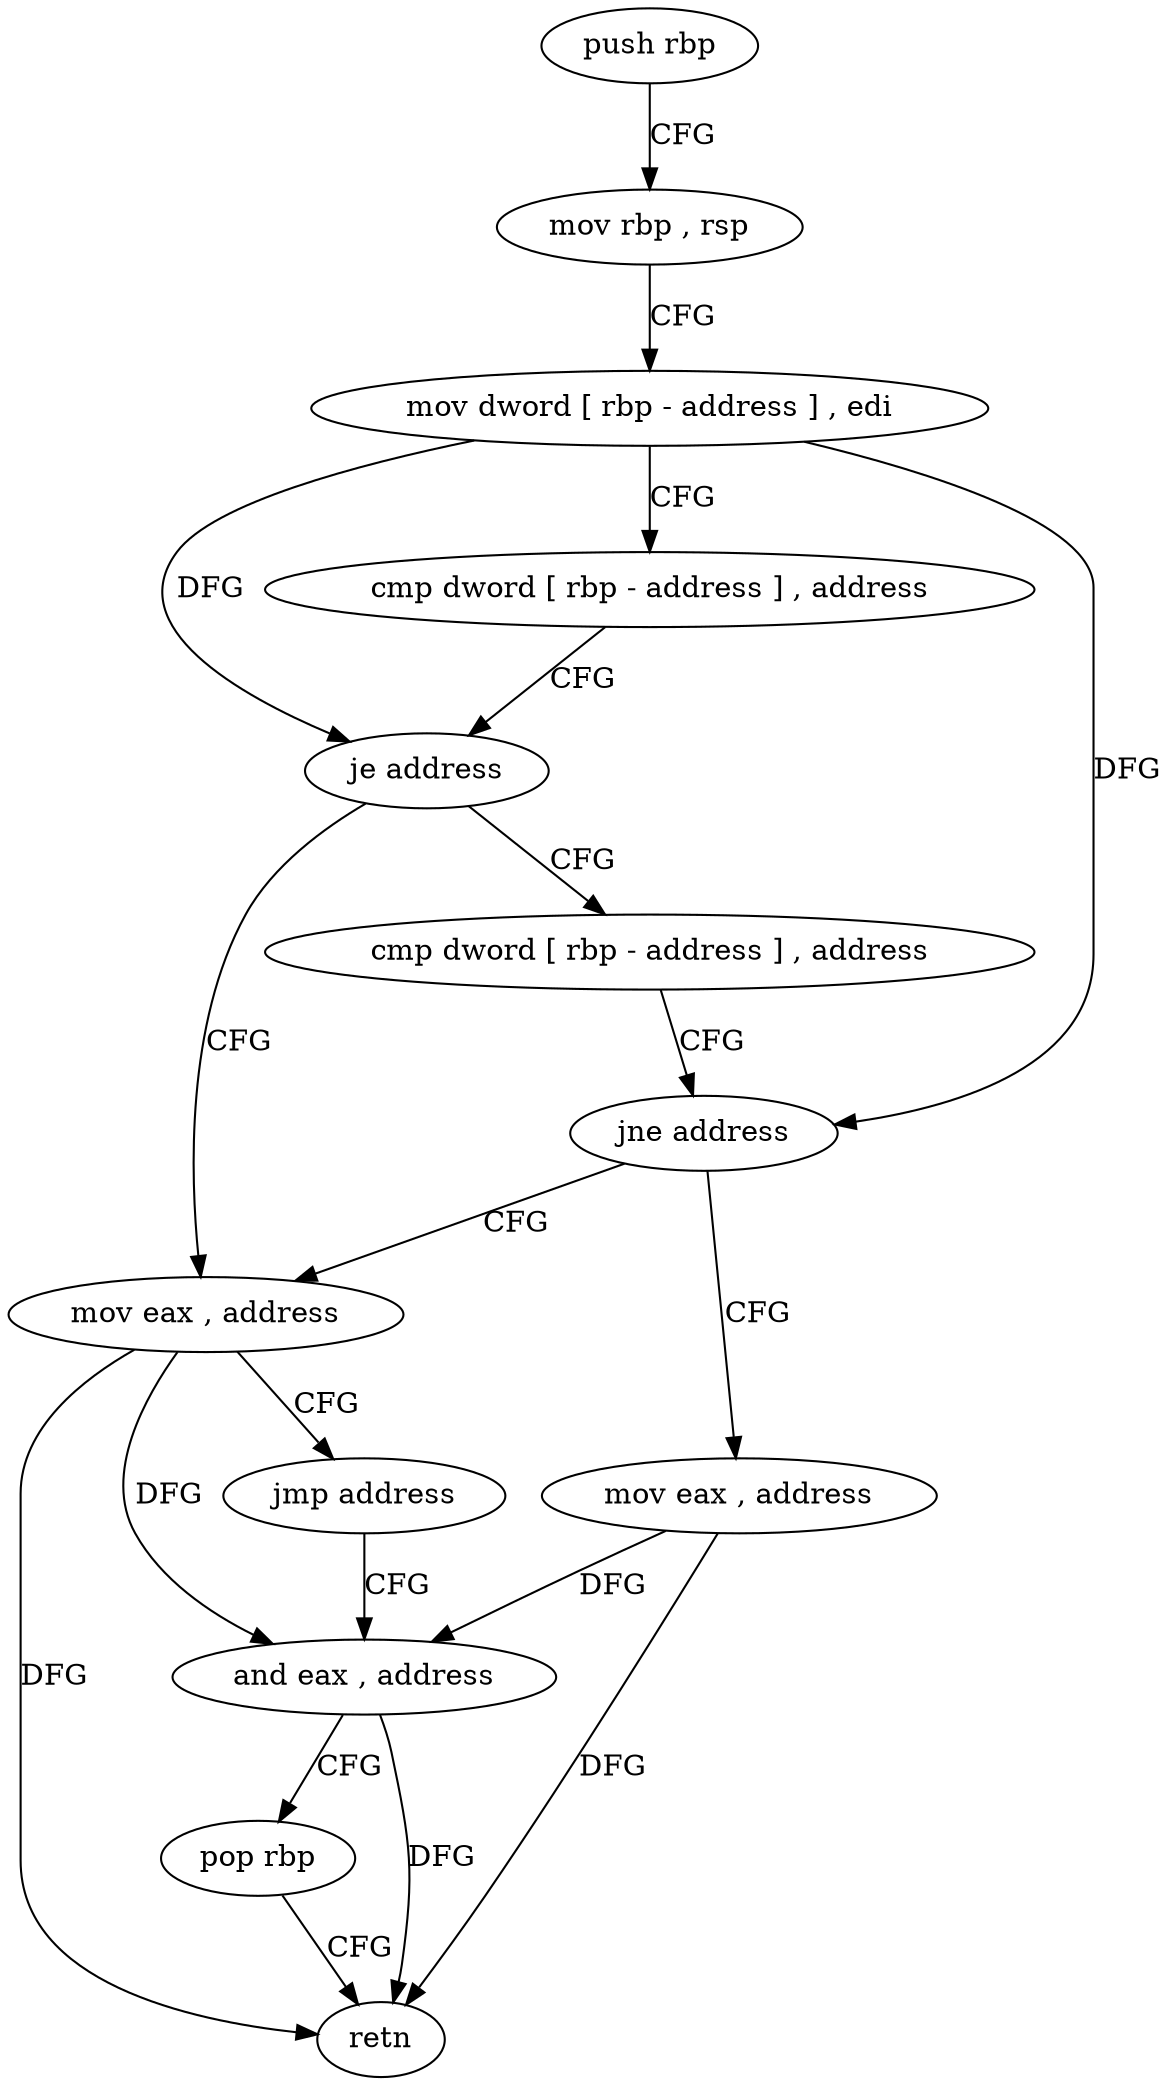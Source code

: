 digraph "func" {
"4491224" [label = "push rbp" ]
"4491225" [label = "mov rbp , rsp" ]
"4491228" [label = "mov dword [ rbp - address ] , edi" ]
"4491231" [label = "cmp dword [ rbp - address ] , address" ]
"4491235" [label = "je address" ]
"4491243" [label = "mov eax , address" ]
"4491237" [label = "cmp dword [ rbp - address ] , address" ]
"4491248" [label = "jmp address" ]
"4491255" [label = "and eax , address" ]
"4491241" [label = "jne address" ]
"4491250" [label = "mov eax , address" ]
"4491258" [label = "pop rbp" ]
"4491259" [label = "retn" ]
"4491224" -> "4491225" [ label = "CFG" ]
"4491225" -> "4491228" [ label = "CFG" ]
"4491228" -> "4491231" [ label = "CFG" ]
"4491228" -> "4491235" [ label = "DFG" ]
"4491228" -> "4491241" [ label = "DFG" ]
"4491231" -> "4491235" [ label = "CFG" ]
"4491235" -> "4491243" [ label = "CFG" ]
"4491235" -> "4491237" [ label = "CFG" ]
"4491243" -> "4491248" [ label = "CFG" ]
"4491243" -> "4491255" [ label = "DFG" ]
"4491243" -> "4491259" [ label = "DFG" ]
"4491237" -> "4491241" [ label = "CFG" ]
"4491248" -> "4491255" [ label = "CFG" ]
"4491255" -> "4491258" [ label = "CFG" ]
"4491255" -> "4491259" [ label = "DFG" ]
"4491241" -> "4491250" [ label = "CFG" ]
"4491241" -> "4491243" [ label = "CFG" ]
"4491250" -> "4491255" [ label = "DFG" ]
"4491250" -> "4491259" [ label = "DFG" ]
"4491258" -> "4491259" [ label = "CFG" ]
}

